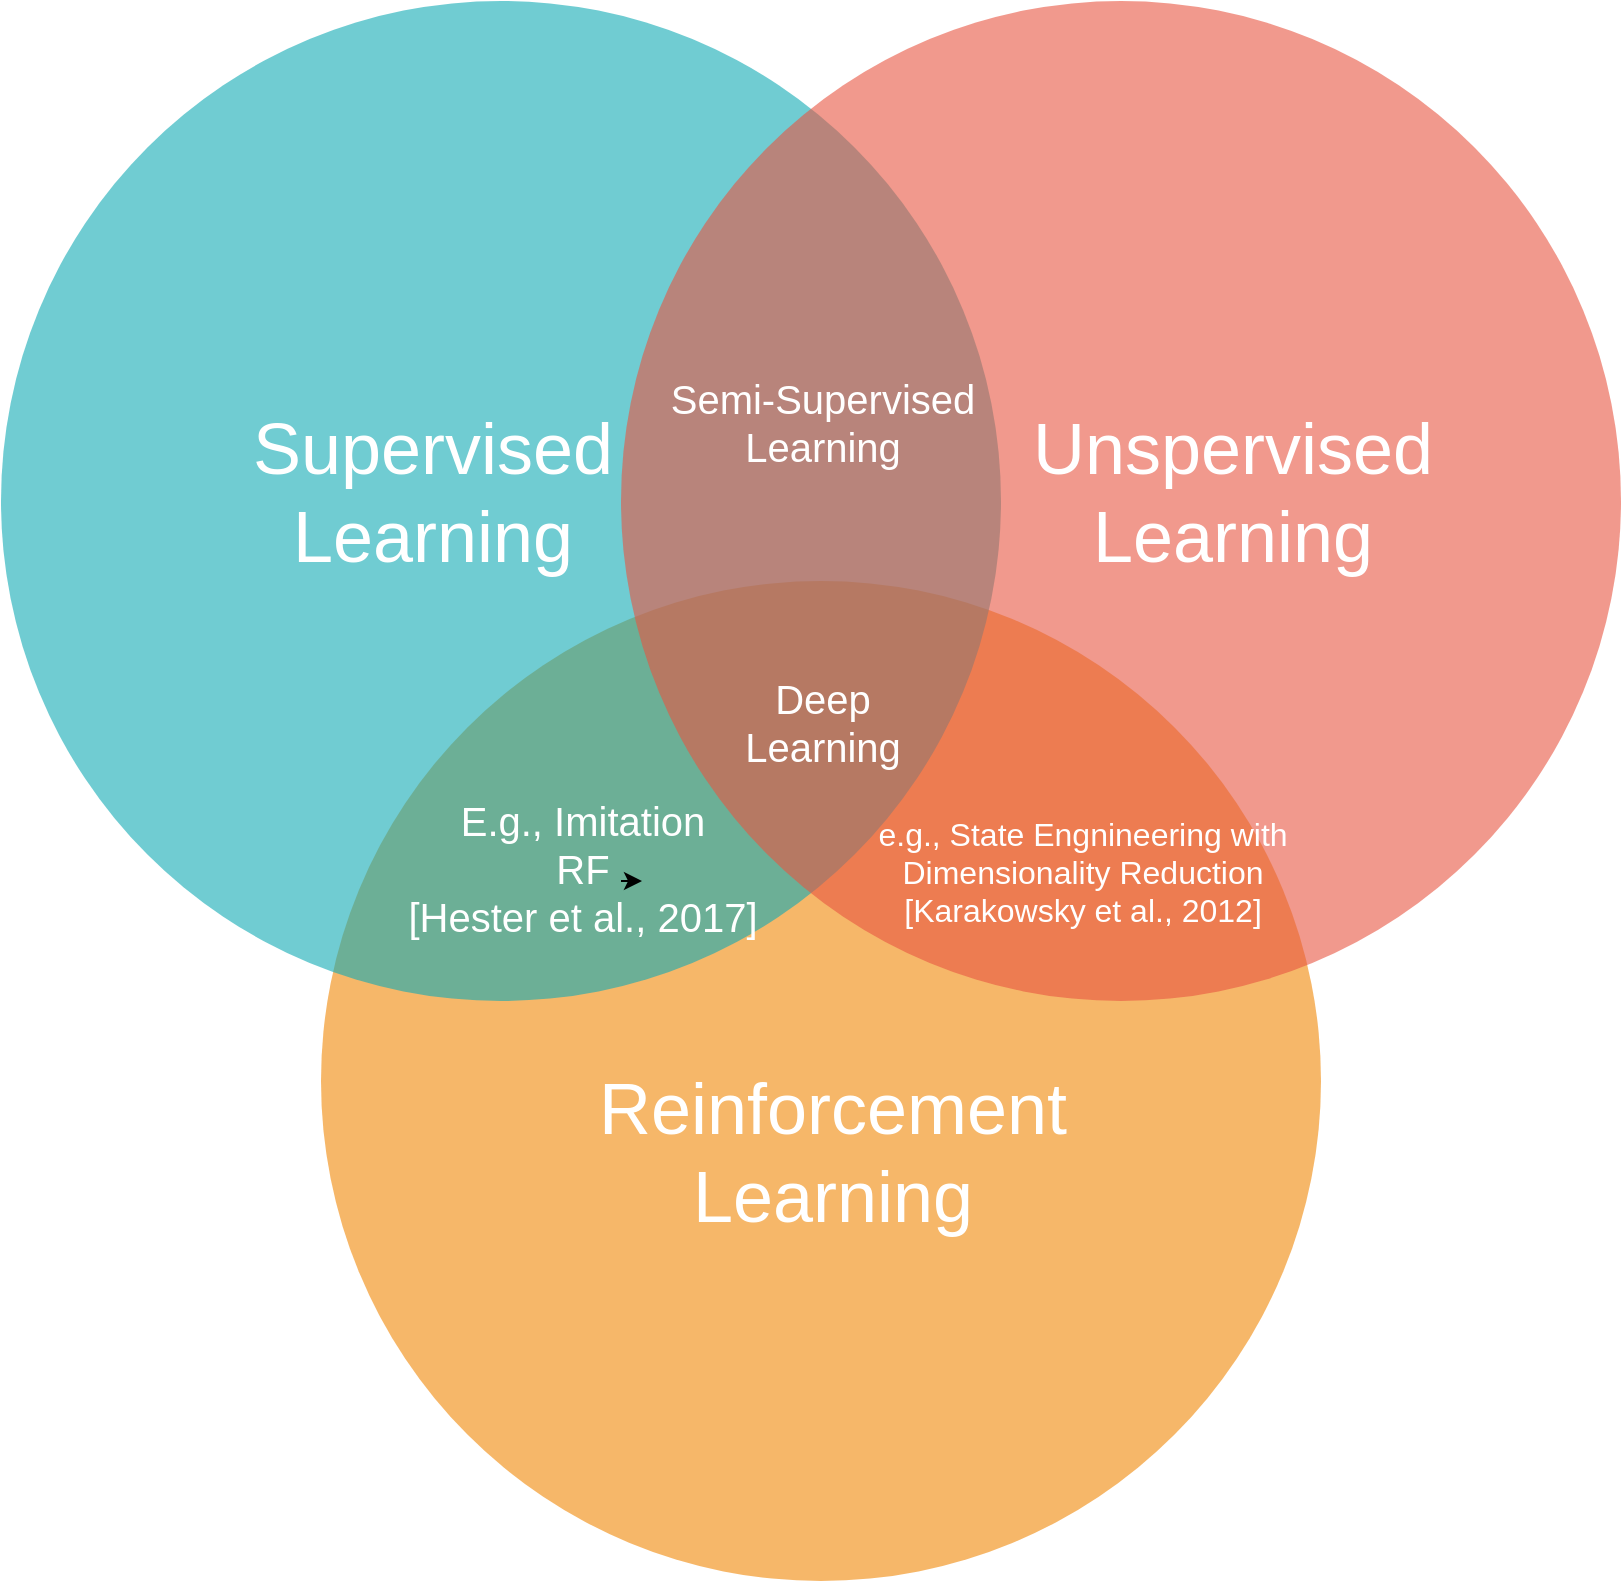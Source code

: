 <mxfile version="15.6.8" type="device"><diagram id="3228e29e-7158-1315-38df-8450db1d8a1d" name="Page-1"><mxGraphModel dx="1098" dy="1044" grid="1" gridSize="10" guides="1" tooltips="1" connect="1" arrows="1" fold="1" page="1" pageScale="1" pageWidth="1169" pageHeight="827" background="none" math="0" shadow="0"><root><mxCell id="0"/><mxCell id="1" parent="0"/><mxCell id="21531" value="" style="ellipse;fillColor=#F08705;opacity=60;strokeColor=none;html=1;fontColor=#FFFFFF;" parent="1" vertex="1"><mxGeometry x="339.5" y="308.5" width="500" height="500" as="geometry"/></mxCell><mxCell id="21532" value="" style="ellipse;fillColor=#12AAB5;opacity=60;strokeColor=none;html=1;fontColor=#FFFFFF;" parent="1" vertex="1"><mxGeometry x="179.5" y="18.5" width="500" height="500" as="geometry"/></mxCell><mxCell id="21533" value="" style="ellipse;fillColor=#e85642;opacity=60;strokeColor=none;html=1;fontColor=#FFFFFF;" parent="1" vertex="1"><mxGeometry x="489.5" y="18.5" width="500" height="500" as="geometry"/></mxCell><mxCell id="21534" value="&lt;div&gt;&lt;font style=&quot;font-size: 36px&quot;&gt;Supervised &lt;br&gt;&lt;/font&gt;&lt;/div&gt;&lt;div&gt;&lt;font style=&quot;font-size: 36px&quot;&gt;Learning&lt;/font&gt;&lt;/div&gt;" style="text;fontSize=24;align=center;verticalAlign=middle;html=1;fontColor=#FFFFFF;" parent="1" vertex="1"><mxGeometry x="299.5" y="228.5" width="190" height="70" as="geometry"/></mxCell><mxCell id="21535" value="&lt;div&gt;&lt;font style=&quot;font-size: 36px&quot;&gt;Unspervised &lt;br&gt;&lt;/font&gt;&lt;/div&gt;&lt;div&gt;&lt;font style=&quot;font-size: 36px&quot;&gt;Learning&lt;/font&gt;&lt;/div&gt;" style="text;fontSize=24;align=center;verticalAlign=middle;html=1;fontColor=#FFFFFF;" parent="1" vertex="1"><mxGeometry x="699.5" y="228.5" width="190" height="70" as="geometry"/></mxCell><mxCell id="21536" value="&lt;div&gt;&lt;font style=&quot;font-size: 36px&quot;&gt;Reinforcement &lt;br&gt;&lt;/font&gt;&lt;/div&gt;&lt;div&gt;&lt;font style=&quot;font-size: 36px&quot;&gt;Learning&lt;/font&gt;&lt;br&gt;&lt;/div&gt;" style="text;fontSize=24;align=center;verticalAlign=middle;html=1;fontColor=#FFFFFF;" parent="1" vertex="1"><mxGeometry x="499.5" y="558.5" width="190" height="70" as="geometry"/></mxCell><mxCell id="21537" value="&lt;div&gt;&lt;font style=&quot;font-size: 20px&quot;&gt;Semi-Supervised&lt;/font&gt;&lt;/div&gt;&lt;div&gt;&lt;font style=&quot;font-size: 20px&quot;&gt; Learning&lt;/font&gt;&lt;/div&gt;" style="text;align=center;html=1;fontColor=#FFFFFF;fontSize=16;" parent="1" vertex="1"><mxGeometry x="569.5" y="198.5" width="40" height="40" as="geometry"/></mxCell><mxCell id="21538" value="&lt;div&gt;&lt;font style=&quot;font-size: 20px&quot;&gt;E.g., Imitation&lt;/font&gt;&lt;/div&gt;&lt;div&gt;&lt;font style=&quot;font-size: 20px&quot;&gt; RF&lt;/font&gt;&lt;/div&gt;&lt;div&gt;&lt;font style=&quot;font-size: 20px&quot;&gt;[Hester et al., 2017]&lt;/font&gt;&lt;br&gt;&lt;/div&gt;&lt;div&gt;&lt;br&gt;&lt;/div&gt;&lt;div&gt;&lt;br&gt;&lt;/div&gt;&lt;div&gt;&lt;br&gt;&lt;/div&gt;" style="text;align=center;html=1;fontColor=#FFFFFF;fontSize=16;" parent="1" vertex="1"><mxGeometry x="449.5" y="410" width="40" height="48.5" as="geometry"/></mxCell><mxCell id="21539" value="&lt;div&gt;e.g., State Engnineering with &lt;br&gt;&lt;/div&gt;&lt;div&gt;Dimensionality Reduction&lt;/div&gt;&lt;div&gt;[Karakowsky et al., 2012]&lt;br&gt;&lt;/div&gt;" style="text;align=center;html=1;fontColor=#FFFFFF;fontSize=16;" parent="1" vertex="1"><mxGeometry x="699.5" y="418.5" width="40" height="40" as="geometry"/></mxCell><mxCell id="21540" value="&lt;div&gt;&lt;font style=&quot;font-size: 20px&quot;&gt;Deep&lt;/font&gt;&lt;/div&gt;&lt;div&gt;&lt;font style=&quot;font-size: 20px&quot;&gt;Learning&lt;/font&gt;&lt;br&gt;&lt;/div&gt;" style="text;align=center;html=1;fontColor=#FFFFFF;fontSize=16;" parent="1" vertex="1"><mxGeometry x="569.5" y="348.5" width="40" height="40" as="geometry"/></mxCell><mxCell id="ULqWjGZczLUa14QHjoYM-21541" style="edgeStyle=orthogonalEdgeStyle;rounded=0;orthogonalLoop=1;jettySize=auto;html=1;exitX=1;exitY=1;exitDx=0;exitDy=0;entryX=1.263;entryY=1.01;entryDx=0;entryDy=0;entryPerimeter=0;fontSize=20;" edge="1" parent="1" source="21538" target="21538"><mxGeometry relative="1" as="geometry"/></mxCell></root></mxGraphModel></diagram></mxfile>
